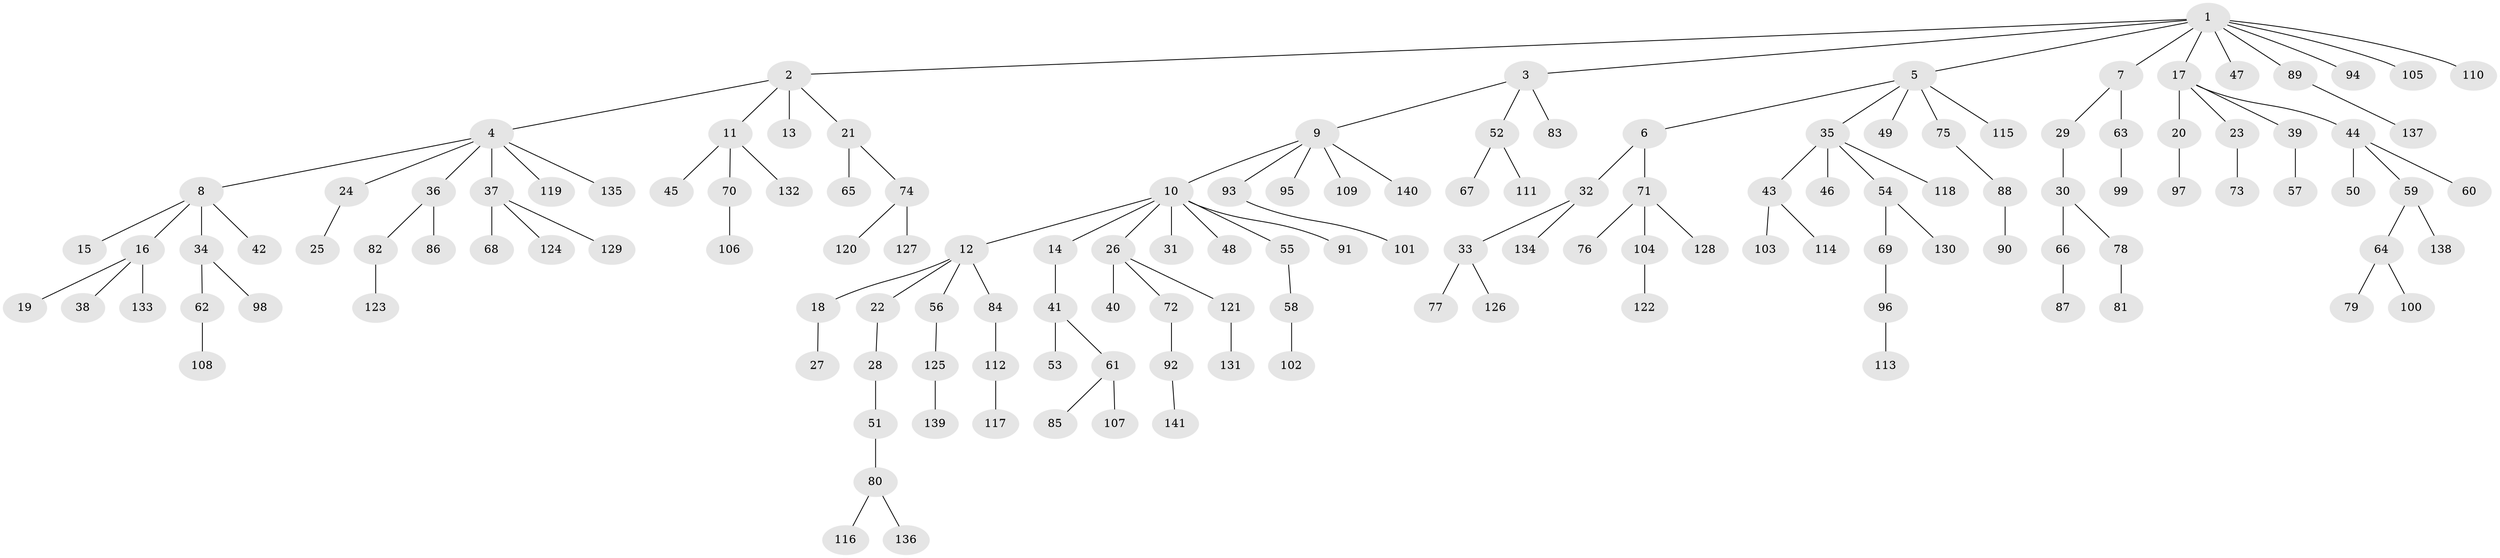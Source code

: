 // coarse degree distribution, {9: 0.01020408163265306, 10: 0.01020408163265306, 3: 0.09183673469387756, 5: 0.030612244897959183, 4: 0.05102040816326531, 8: 0.01020408163265306, 1: 0.5714285714285714, 2: 0.21428571428571427, 7: 0.01020408163265306}
// Generated by graph-tools (version 1.1) at 2025/24/03/03/25 07:24:08]
// undirected, 141 vertices, 140 edges
graph export_dot {
graph [start="1"]
  node [color=gray90,style=filled];
  1;
  2;
  3;
  4;
  5;
  6;
  7;
  8;
  9;
  10;
  11;
  12;
  13;
  14;
  15;
  16;
  17;
  18;
  19;
  20;
  21;
  22;
  23;
  24;
  25;
  26;
  27;
  28;
  29;
  30;
  31;
  32;
  33;
  34;
  35;
  36;
  37;
  38;
  39;
  40;
  41;
  42;
  43;
  44;
  45;
  46;
  47;
  48;
  49;
  50;
  51;
  52;
  53;
  54;
  55;
  56;
  57;
  58;
  59;
  60;
  61;
  62;
  63;
  64;
  65;
  66;
  67;
  68;
  69;
  70;
  71;
  72;
  73;
  74;
  75;
  76;
  77;
  78;
  79;
  80;
  81;
  82;
  83;
  84;
  85;
  86;
  87;
  88;
  89;
  90;
  91;
  92;
  93;
  94;
  95;
  96;
  97;
  98;
  99;
  100;
  101;
  102;
  103;
  104;
  105;
  106;
  107;
  108;
  109;
  110;
  111;
  112;
  113;
  114;
  115;
  116;
  117;
  118;
  119;
  120;
  121;
  122;
  123;
  124;
  125;
  126;
  127;
  128;
  129;
  130;
  131;
  132;
  133;
  134;
  135;
  136;
  137;
  138;
  139;
  140;
  141;
  1 -- 2;
  1 -- 3;
  1 -- 5;
  1 -- 7;
  1 -- 17;
  1 -- 47;
  1 -- 89;
  1 -- 94;
  1 -- 105;
  1 -- 110;
  2 -- 4;
  2 -- 11;
  2 -- 13;
  2 -- 21;
  3 -- 9;
  3 -- 52;
  3 -- 83;
  4 -- 8;
  4 -- 24;
  4 -- 36;
  4 -- 37;
  4 -- 119;
  4 -- 135;
  5 -- 6;
  5 -- 35;
  5 -- 49;
  5 -- 75;
  5 -- 115;
  6 -- 32;
  6 -- 71;
  7 -- 29;
  7 -- 63;
  8 -- 15;
  8 -- 16;
  8 -- 34;
  8 -- 42;
  9 -- 10;
  9 -- 93;
  9 -- 95;
  9 -- 109;
  9 -- 140;
  10 -- 12;
  10 -- 14;
  10 -- 26;
  10 -- 31;
  10 -- 48;
  10 -- 55;
  10 -- 91;
  11 -- 45;
  11 -- 70;
  11 -- 132;
  12 -- 18;
  12 -- 22;
  12 -- 56;
  12 -- 84;
  14 -- 41;
  16 -- 19;
  16 -- 38;
  16 -- 133;
  17 -- 20;
  17 -- 23;
  17 -- 39;
  17 -- 44;
  18 -- 27;
  20 -- 97;
  21 -- 65;
  21 -- 74;
  22 -- 28;
  23 -- 73;
  24 -- 25;
  26 -- 40;
  26 -- 72;
  26 -- 121;
  28 -- 51;
  29 -- 30;
  30 -- 66;
  30 -- 78;
  32 -- 33;
  32 -- 134;
  33 -- 77;
  33 -- 126;
  34 -- 62;
  34 -- 98;
  35 -- 43;
  35 -- 46;
  35 -- 54;
  35 -- 118;
  36 -- 82;
  36 -- 86;
  37 -- 68;
  37 -- 124;
  37 -- 129;
  39 -- 57;
  41 -- 53;
  41 -- 61;
  43 -- 103;
  43 -- 114;
  44 -- 50;
  44 -- 59;
  44 -- 60;
  51 -- 80;
  52 -- 67;
  52 -- 111;
  54 -- 69;
  54 -- 130;
  55 -- 58;
  56 -- 125;
  58 -- 102;
  59 -- 64;
  59 -- 138;
  61 -- 85;
  61 -- 107;
  62 -- 108;
  63 -- 99;
  64 -- 79;
  64 -- 100;
  66 -- 87;
  69 -- 96;
  70 -- 106;
  71 -- 76;
  71 -- 104;
  71 -- 128;
  72 -- 92;
  74 -- 120;
  74 -- 127;
  75 -- 88;
  78 -- 81;
  80 -- 116;
  80 -- 136;
  82 -- 123;
  84 -- 112;
  88 -- 90;
  89 -- 137;
  92 -- 141;
  93 -- 101;
  96 -- 113;
  104 -- 122;
  112 -- 117;
  121 -- 131;
  125 -- 139;
}
